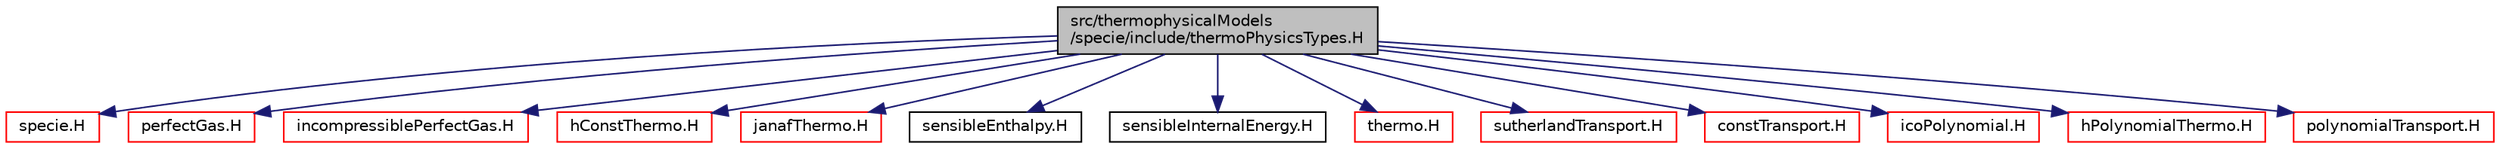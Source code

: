 digraph "src/thermophysicalModels/specie/include/thermoPhysicsTypes.H"
{
  bgcolor="transparent";
  edge [fontname="Helvetica",fontsize="10",labelfontname="Helvetica",labelfontsize="10"];
  node [fontname="Helvetica",fontsize="10",shape=record];
  Node1 [label="src/thermophysicalModels\l/specie/include/thermoPhysicsTypes.H",height=0.2,width=0.4,color="black", fillcolor="grey75", style="filled", fontcolor="black"];
  Node1 -> Node2 [color="midnightblue",fontsize="10",style="solid",fontname="Helvetica"];
  Node2 [label="specie.H",height=0.2,width=0.4,color="red",URL="$a10333.html"];
  Node1 -> Node3 [color="midnightblue",fontsize="10",style="solid",fontname="Helvetica"];
  Node3 [label="perfectGas.H",height=0.2,width=0.4,color="red",URL="$a10285.html"];
  Node1 -> Node4 [color="midnightblue",fontsize="10",style="solid",fontname="Helvetica"];
  Node4 [label="incompressiblePerfectGas.H",height=0.2,width=0.4,color="red",URL="$a10275.html"];
  Node1 -> Node5 [color="midnightblue",fontsize="10",style="solid",fontname="Helvetica"];
  Node5 [label="hConstThermo.H",height=0.2,width=0.4,color="red",URL="$a10342.html"];
  Node1 -> Node6 [color="midnightblue",fontsize="10",style="solid",fontname="Helvetica"];
  Node6 [label="janafThermo.H",height=0.2,width=0.4,color="red",URL="$a10354.html"];
  Node1 -> Node7 [color="midnightblue",fontsize="10",style="solid",fontname="Helvetica"];
  Node7 [label="sensibleEnthalpy.H",height=0.2,width=0.4,color="black",URL="$a10356.html"];
  Node1 -> Node8 [color="midnightblue",fontsize="10",style="solid",fontname="Helvetica"];
  Node8 [label="sensibleInternalEnergy.H",height=0.2,width=0.4,color="black",URL="$a10357.html"];
  Node1 -> Node9 [color="midnightblue",fontsize="10",style="solid",fontname="Helvetica"];
  Node9 [label="thermo.H",height=0.2,width=0.4,color="red",URL="$a10359.html"];
  Node1 -> Node10 [color="midnightblue",fontsize="10",style="solid",fontname="Helvetica"];
  Node10 [label="sutherlandTransport.H",height=0.2,width=0.4,color="red",URL="$a10371.html"];
  Node1 -> Node11 [color="midnightblue",fontsize="10",style="solid",fontname="Helvetica"];
  Node11 [label="constTransport.H",height=0.2,width=0.4,color="red",URL="$a10362.html"];
  Node1 -> Node12 [color="midnightblue",fontsize="10",style="solid",fontname="Helvetica"];
  Node12 [label="icoPolynomial.H",height=0.2,width=0.4,color="red",URL="$a10272.html"];
  Node1 -> Node13 [color="midnightblue",fontsize="10",style="solid",fontname="Helvetica"];
  Node13 [label="hPolynomialThermo.H",height=0.2,width=0.4,color="red",URL="$a10345.html"];
  Node1 -> Node14 [color="midnightblue",fontsize="10",style="solid",fontname="Helvetica"];
  Node14 [label="polynomialTransport.H",height=0.2,width=0.4,color="red",URL="$a10368.html"];
}
